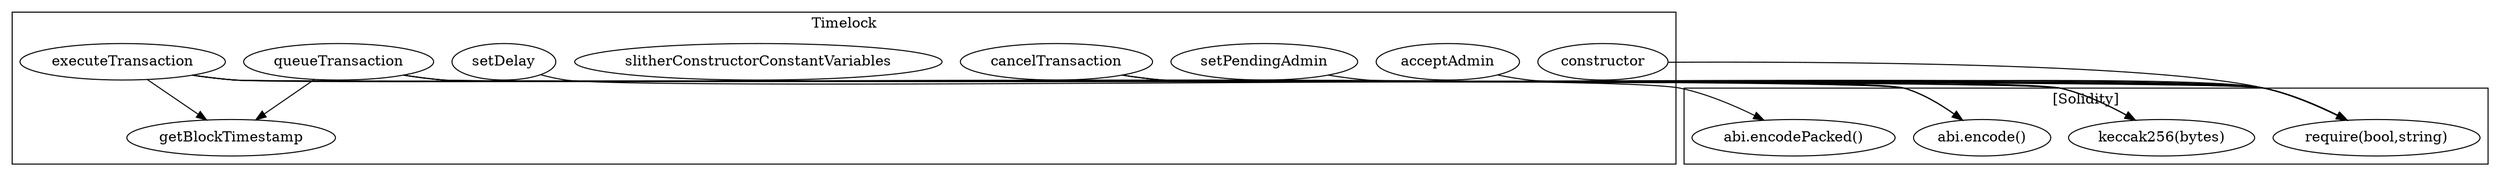 strict digraph {
subgraph cluster_449_Timelock {
label = "Timelock"
"449_setDelay" [label="setDelay"]
"449_getBlockTimestamp" [label="getBlockTimestamp"]
"449_cancelTransaction" [label="cancelTransaction"]
"449_queueTransaction" [label="queueTransaction"]
"449_executeTransaction" [label="executeTransaction"]
"449_slitherConstructorConstantVariables" [label="slitherConstructorConstantVariables"]
"449_constructor" [label="constructor"]
"449_acceptAdmin" [label="acceptAdmin"]
"449_setPendingAdmin" [label="setPendingAdmin"]
"449_executeTransaction" -> "449_getBlockTimestamp"
"449_queueTransaction" -> "449_getBlockTimestamp"
}subgraph cluster_solidity {
label = "[Solidity]"
"abi.encode()" 
"require(bool,string)" 
"abi.encodePacked()" 
"keccak256(bytes)" 
"449_constructor" -> "require(bool,string)"
"449_setDelay" -> "require(bool,string)"
"449_executeTransaction" -> "abi.encode()"
"449_executeTransaction" -> "abi.encodePacked()"
"449_executeTransaction" -> "require(bool,string)"
"449_cancelTransaction" -> "abi.encode()"
"449_cancelTransaction" -> "require(bool,string)"
"449_queueTransaction" -> "keccak256(bytes)"
"449_setPendingAdmin" -> "require(bool,string)"
"449_cancelTransaction" -> "keccak256(bytes)"
"449_acceptAdmin" -> "require(bool,string)"
"449_queueTransaction" -> "abi.encode()"
"449_executeTransaction" -> "keccak256(bytes)"
"449_queueTransaction" -> "require(bool,string)"
}
}